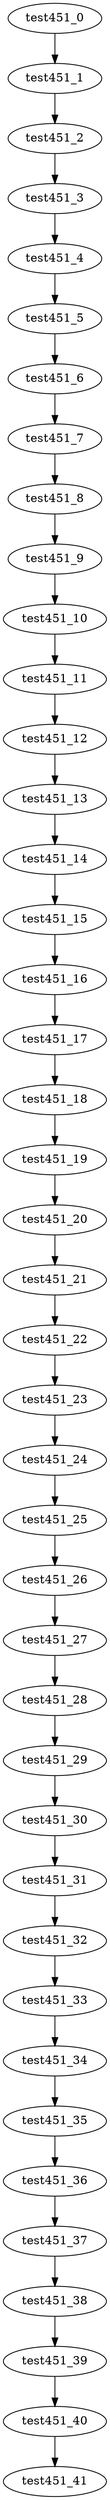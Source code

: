 digraph G {
test451_0->test451_1;
test451_1->test451_2;
test451_2->test451_3;
test451_3->test451_4;
test451_4->test451_5;
test451_5->test451_6;
test451_6->test451_7;
test451_7->test451_8;
test451_8->test451_9;
test451_9->test451_10;
test451_10->test451_11;
test451_11->test451_12;
test451_12->test451_13;
test451_13->test451_14;
test451_14->test451_15;
test451_15->test451_16;
test451_16->test451_17;
test451_17->test451_18;
test451_18->test451_19;
test451_19->test451_20;
test451_20->test451_21;
test451_21->test451_22;
test451_22->test451_23;
test451_23->test451_24;
test451_24->test451_25;
test451_25->test451_26;
test451_26->test451_27;
test451_27->test451_28;
test451_28->test451_29;
test451_29->test451_30;
test451_30->test451_31;
test451_31->test451_32;
test451_32->test451_33;
test451_33->test451_34;
test451_34->test451_35;
test451_35->test451_36;
test451_36->test451_37;
test451_37->test451_38;
test451_38->test451_39;
test451_39->test451_40;
test451_40->test451_41;

}
